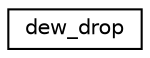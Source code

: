 digraph "Graphical Class Hierarchy"
{
 // LATEX_PDF_SIZE
  edge [fontname="Helvetica",fontsize="10",labelfontname="Helvetica",labelfontsize="10"];
  node [fontname="Helvetica",fontsize="10",shape=record];
  rankdir="LR";
  Node0 [label="dew_drop",height=0.2,width=0.4,color="black", fillcolor="white", style="filled",URL="$classdew__drop.html",tooltip=" "];
}
